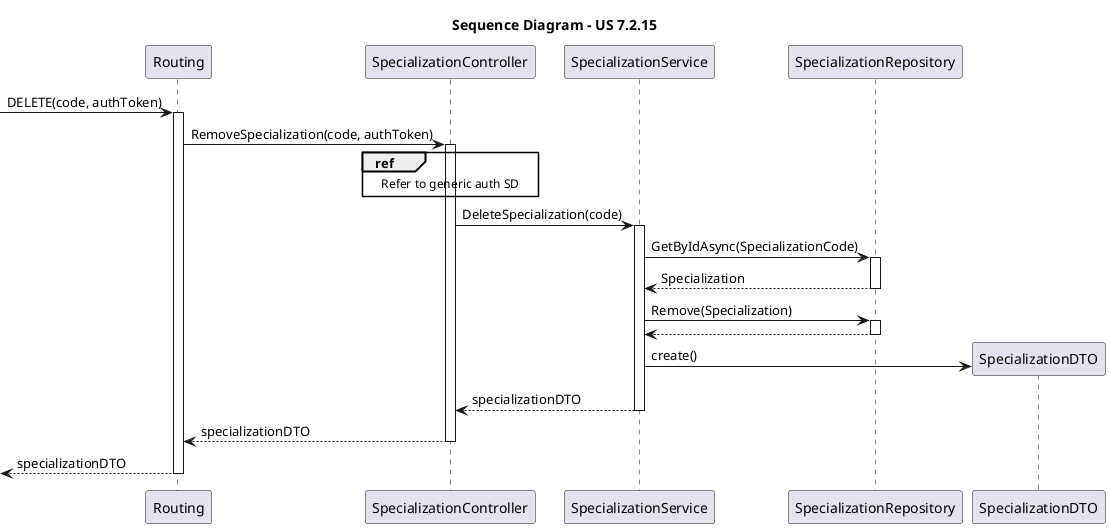 @startuml US-7.2.15_SD

title Sequence Diagram - US 7.2.15

participant Routing as rt
participant SpecializationController as ctrl
participant SpecializationService as serv
participant SpecializationRepository as repo
participant SpecializationDTO as dto

-> rt : DELETE(code, authToken)
activate rt

rt -> ctrl : RemoveSpecialization(code, authToken)
activate ctrl

REF OVER ctrl
Refer to generic auth SD
end ref

ctrl -> serv : DeleteSpecialization(code)

activate serv

serv -> repo : GetByIdAsync(SpecializationCode)
activate repo
repo --> serv : Specialization
deactivate repo

serv -> repo : Remove(Specialization)
activate repo
repo --> serv : 
deactivate repo

serv -> dto** : create()
serv --> ctrl : specializationDTO
deactivate serv

ctrl --> rt : specializationDTO
deactivate ctrl

<-- rt : specializationDTO
deactivate rt

@enduml